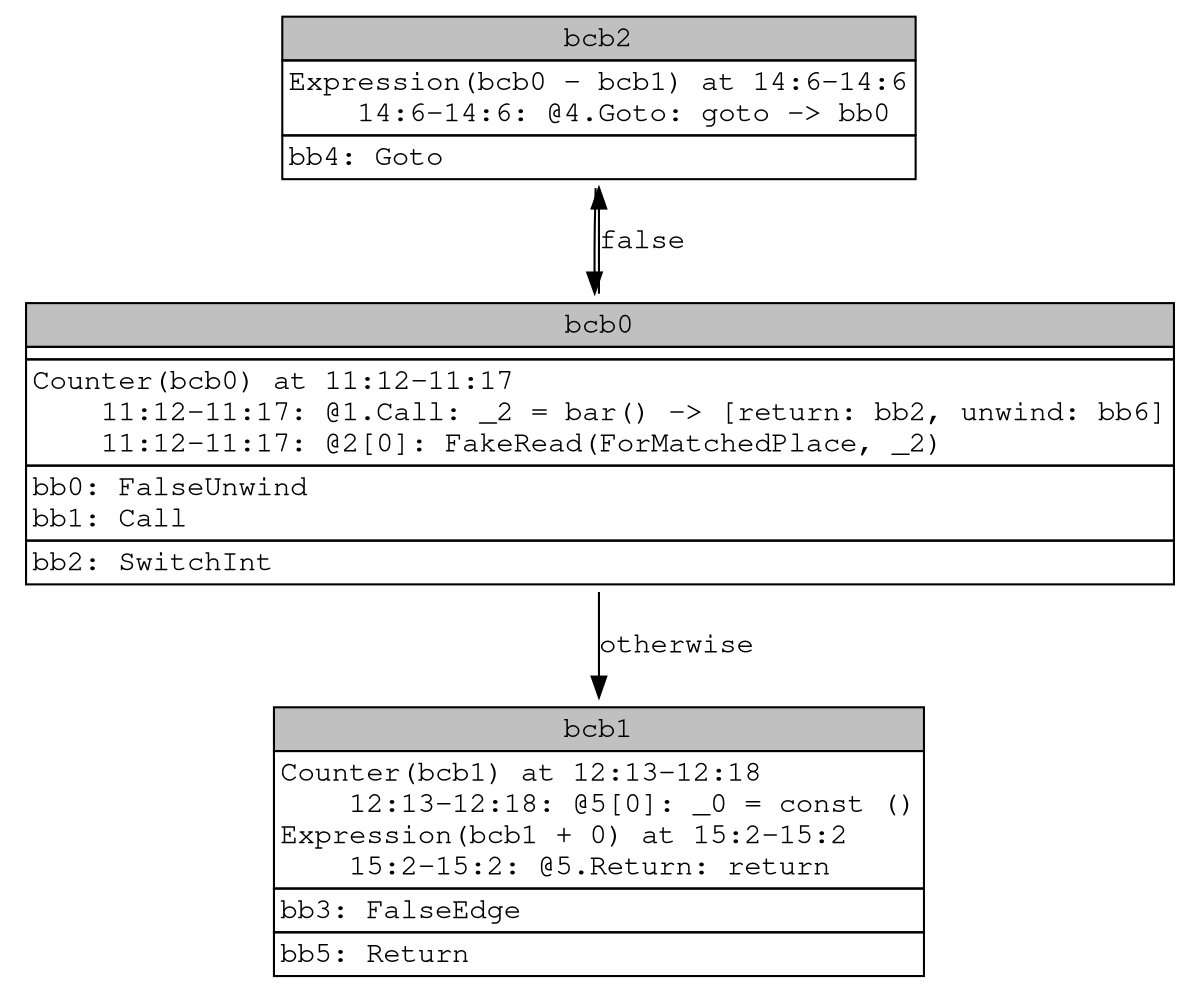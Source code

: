 digraph Cov_0_3 {
    graph [fontname="Courier, monospace"];
    node [fontname="Courier, monospace"];
    edge [fontname="Courier, monospace"];
    bcb2__Cov_0_3 [shape="none", label=<<table border="0" cellborder="1" cellspacing="0"><tr><td bgcolor="gray" align="center" colspan="1">bcb2</td></tr><tr><td align="left" balign="left">Expression(bcb0 - bcb1) at 14:6-14:6<br/>    14:6-14:6: @4.Goto: goto -&gt; bb0</td></tr><tr><td align="left" balign="left">bb4: Goto</td></tr></table>>];
    bcb1__Cov_0_3 [shape="none", label=<<table border="0" cellborder="1" cellspacing="0"><tr><td bgcolor="gray" align="center" colspan="1">bcb1</td></tr><tr><td align="left" balign="left">Counter(bcb1) at 12:13-12:18<br/>    12:13-12:18: @5[0]: _0 = const ()<br/>Expression(bcb1 + 0) at 15:2-15:2<br/>    15:2-15:2: @5.Return: return</td></tr><tr><td align="left" balign="left">bb3: FalseEdge</td></tr><tr><td align="left" balign="left">bb5: Return</td></tr></table>>];
    bcb0__Cov_0_3 [shape="none", label=<<table border="0" cellborder="1" cellspacing="0"><tr><td bgcolor="gray" align="center" colspan="1">bcb0</td></tr><tr><td align="left" balign="left"></td></tr><tr><td align="left" balign="left">Counter(bcb0) at 11:12-11:17<br/>    11:12-11:17: @1.Call: _2 = bar() -&gt; [return: bb2, unwind: bb6]<br/>    11:12-11:17: @2[0]: FakeRead(ForMatchedPlace, _2)</td></tr><tr><td align="left" balign="left">bb0: FalseUnwind<br/>bb1: Call</td></tr><tr><td align="left" balign="left">bb2: SwitchInt</td></tr></table>>];
    bcb2__Cov_0_3 -> bcb0__Cov_0_3 [label=<>];
    bcb0__Cov_0_3 -> bcb2__Cov_0_3 [label=<false>];
    bcb0__Cov_0_3 -> bcb1__Cov_0_3 [label=<otherwise>];
}
